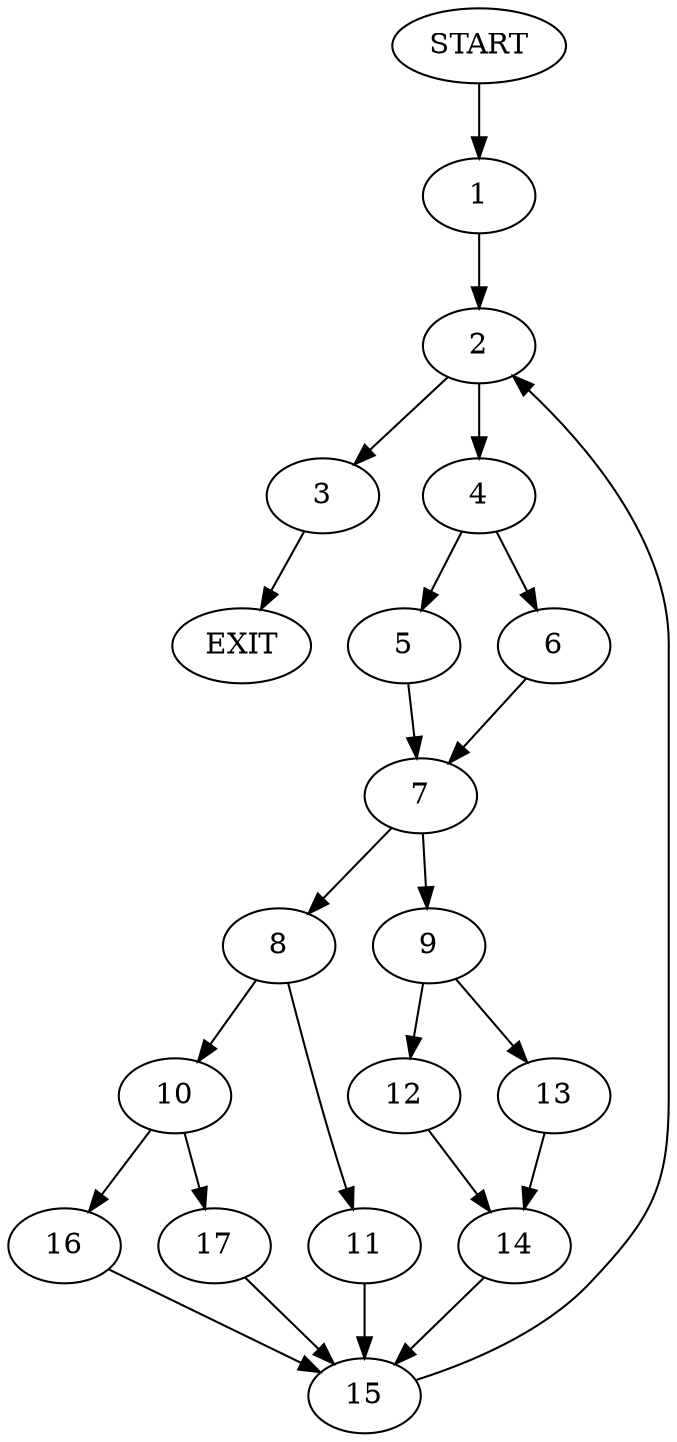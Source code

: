 digraph {
0 [label="START"]
18 [label="EXIT"]
0 -> 1
1 -> 2
2 -> 3
2 -> 4
3 -> 18
4 -> 5
4 -> 6
5 -> 7
6 -> 7
7 -> 8
7 -> 9
8 -> 10
8 -> 11
9 -> 12
9 -> 13
12 -> 14
13 -> 14
14 -> 15
15 -> 2
10 -> 16
10 -> 17
11 -> 15
16 -> 15
17 -> 15
}
